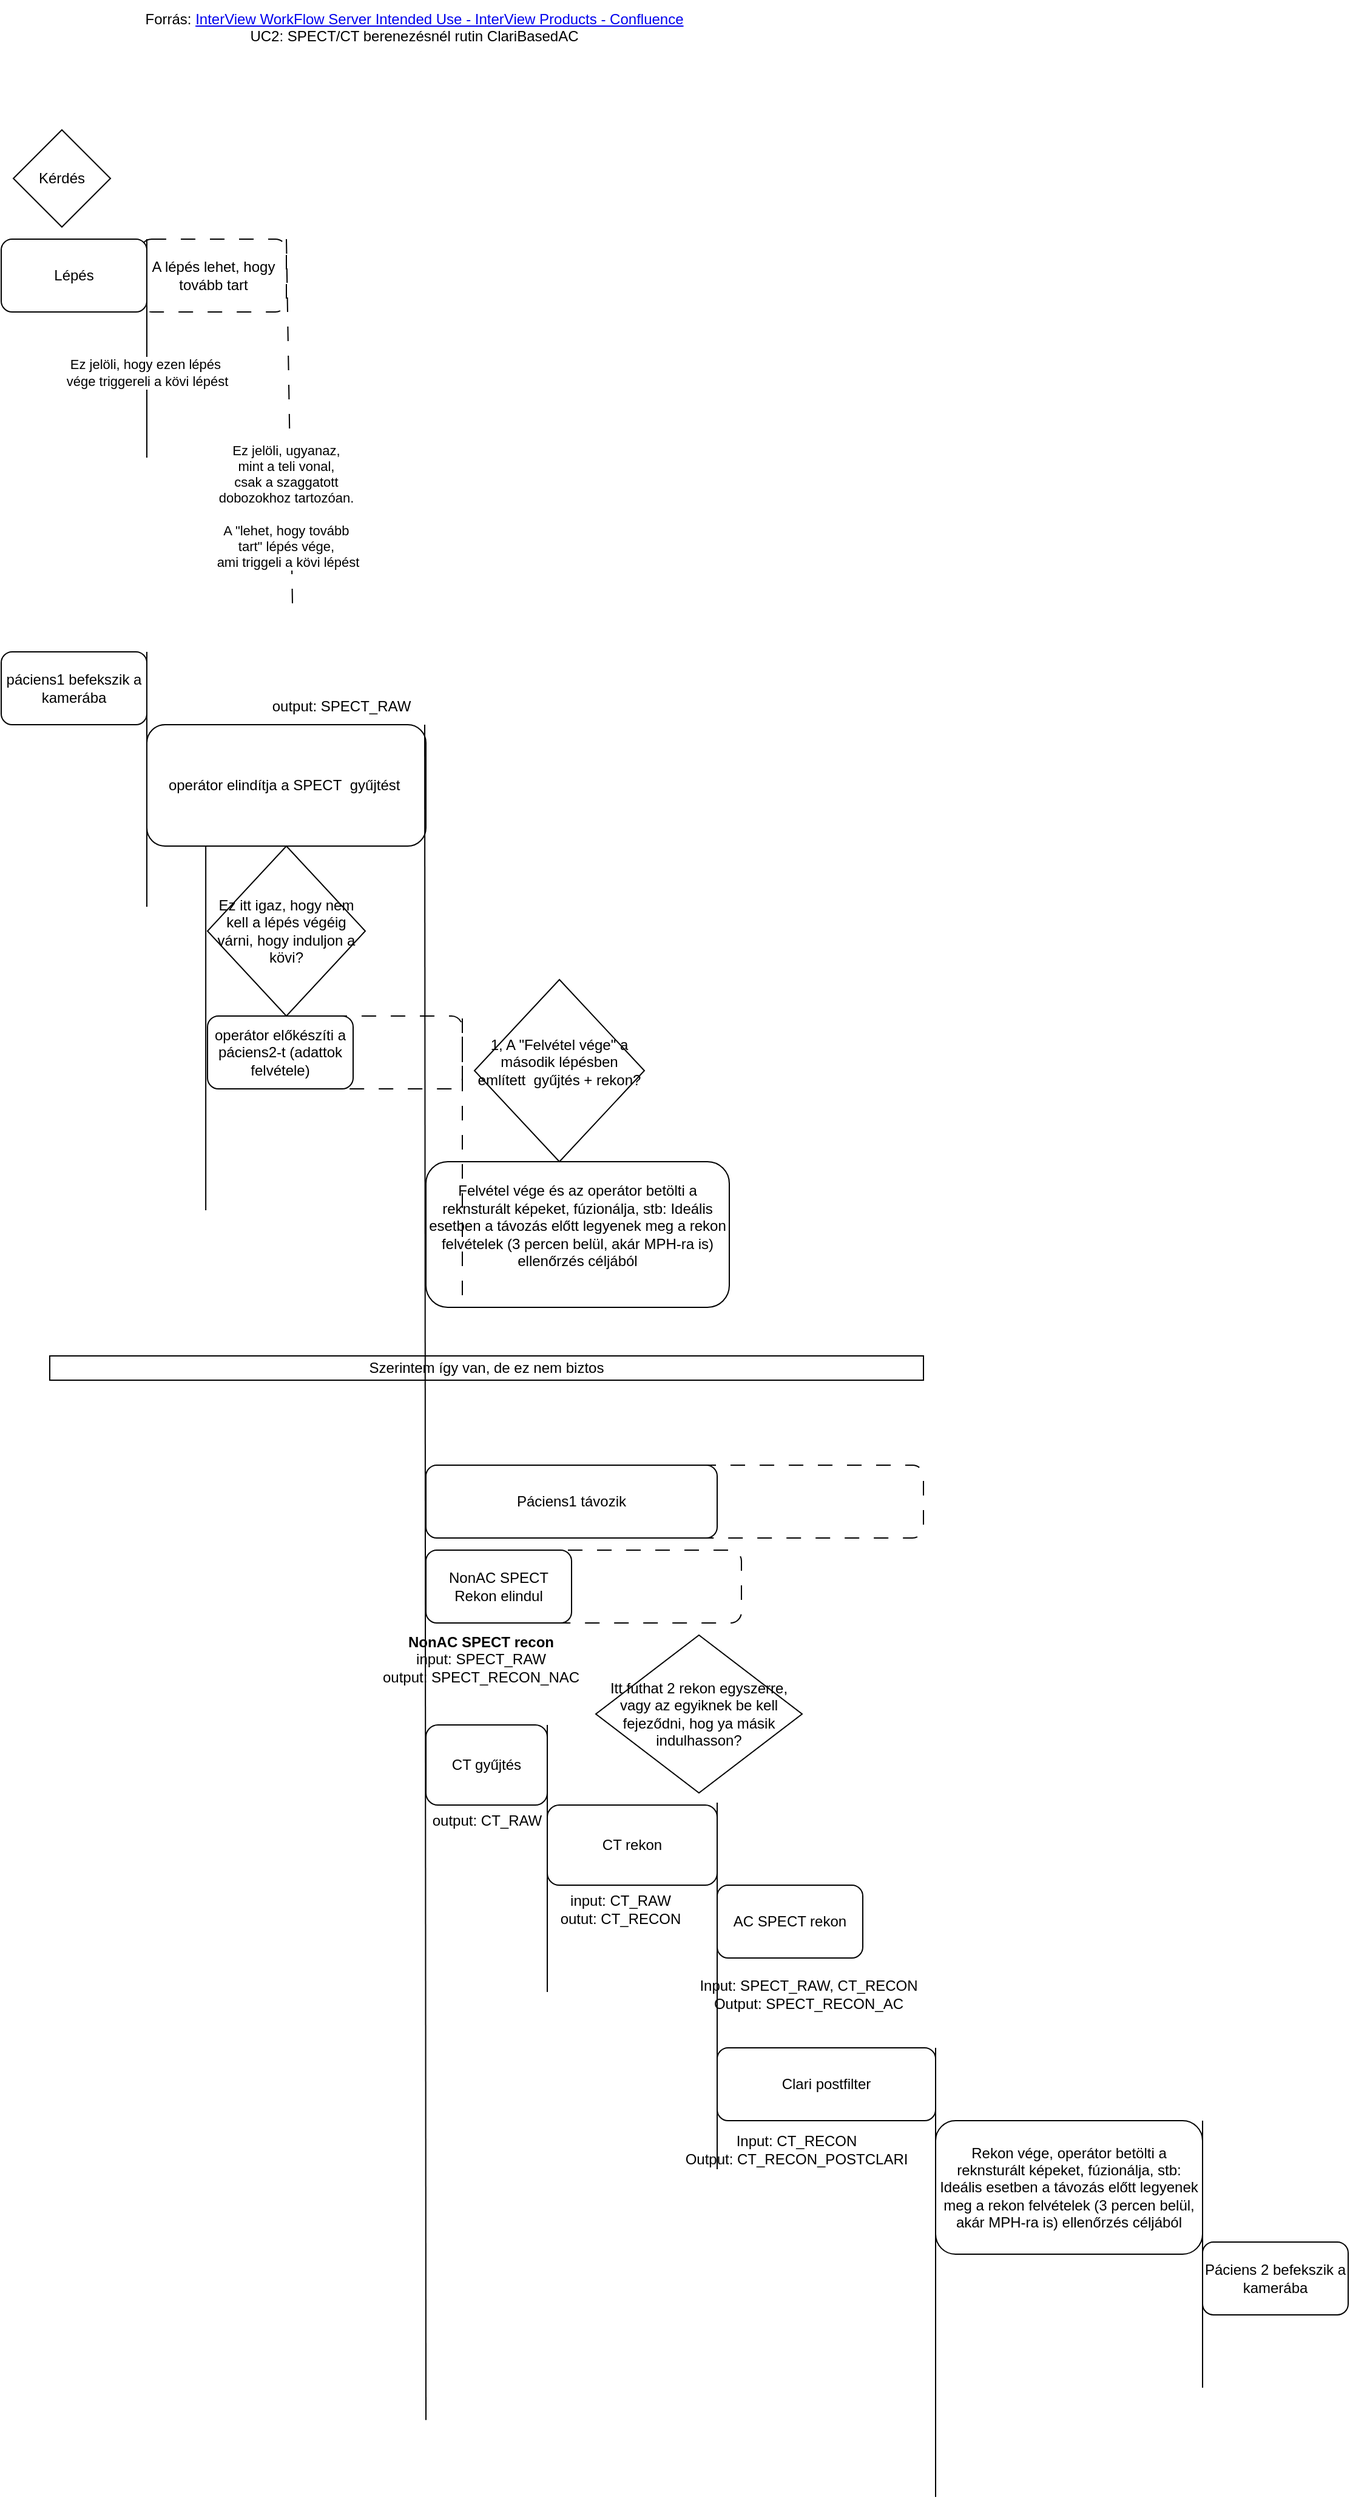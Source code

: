 <mxfile version="24.5.3" type="device">
  <diagram id="C5RBs43oDa-KdzZeNtuy" name="Page-1">
    <mxGraphModel dx="1323" dy="928" grid="1" gridSize="10" guides="1" tooltips="1" connect="1" arrows="1" fold="1" page="1" pageScale="1" pageWidth="827" pageHeight="1169" math="0" shadow="0">
      <root>
        <mxCell id="WIyWlLk6GJQsqaUBKTNV-0" />
        <mxCell id="WIyWlLk6GJQsqaUBKTNV-1" parent="WIyWlLk6GJQsqaUBKTNV-0" />
        <mxCell id="XMgvpOPmqxMs5PxxD4ly-7" value="Forrás:&amp;nbsp;&lt;a href=&quot;https://confluence.mediso.com/pages/viewpage.action?pageId=334987753&quot;&gt;InterView WorkFlow Server Intended Use - InterView Products - Confluence&lt;/a&gt;&lt;div&gt;&lt;div&gt;UC2: SPECT/CT berenezésnél rutin ClariBasedAC&lt;/div&gt;&lt;div&gt;&lt;br&gt;&lt;/div&gt;&lt;/div&gt;" style="text;html=1;align=center;verticalAlign=middle;resizable=0;points=[];autosize=1;strokeColor=none;fillColor=none;" vertex="1" parent="WIyWlLk6GJQsqaUBKTNV-1">
          <mxGeometry x="125" y="3" width="470" height="60" as="geometry" />
        </mxCell>
        <mxCell id="XMgvpOPmqxMs5PxxD4ly-8" value="" style="rounded=1;whiteSpace=wrap;html=1;dashed=1;dashPattern=12 12;" vertex="1" parent="WIyWlLk6GJQsqaUBKTNV-1">
          <mxGeometry x="260" y="840" width="140" height="60" as="geometry" />
        </mxCell>
        <mxCell id="XMgvpOPmqxMs5PxxD4ly-9" value="páciens1 befekszik a kamerába" style="rounded=1;whiteSpace=wrap;html=1;" vertex="1" parent="WIyWlLk6GJQsqaUBKTNV-1">
          <mxGeometry x="20" y="540" width="120" height="60" as="geometry" />
        </mxCell>
        <mxCell id="XMgvpOPmqxMs5PxxD4ly-10" value="" style="endArrow=none;html=1;rounded=0;entryX=1;entryY=0;entryDx=0;entryDy=0;" edge="1" parent="WIyWlLk6GJQsqaUBKTNV-1" target="XMgvpOPmqxMs5PxxD4ly-9">
          <mxGeometry width="50" height="50" relative="1" as="geometry">
            <mxPoint x="140" y="750" as="sourcePoint" />
            <mxPoint x="410" y="710" as="targetPoint" />
          </mxGeometry>
        </mxCell>
        <mxCell id="XMgvpOPmqxMs5PxxD4ly-11" value="&lt;div&gt;operátor elindítja a&amp;nbsp;SPECT&amp;nbsp; gyűjtést&amp;nbsp;&lt;/div&gt;" style="rounded=1;whiteSpace=wrap;html=1;" vertex="1" parent="WIyWlLk6GJQsqaUBKTNV-1">
          <mxGeometry x="140" y="600" width="230" height="100" as="geometry" />
        </mxCell>
        <mxCell id="XMgvpOPmqxMs5PxxD4ly-12" value="&lt;div&gt;operátor előkészíti a páciens2-t (adattok felvétele)&lt;/div&gt;" style="rounded=1;whiteSpace=wrap;html=1;" vertex="1" parent="WIyWlLk6GJQsqaUBKTNV-1">
          <mxGeometry x="190" y="840" width="120" height="60" as="geometry" />
        </mxCell>
        <mxCell id="XMgvpOPmqxMs5PxxD4ly-13" value="Ez itt igaz, hogy nem kell a lépés végéig várni, hogy induljon a kövi?" style="rhombus;whiteSpace=wrap;html=1;" vertex="1" parent="WIyWlLk6GJQsqaUBKTNV-1">
          <mxGeometry x="190" y="700" width="130" height="140" as="geometry" />
        </mxCell>
        <mxCell id="XMgvpOPmqxMs5PxxD4ly-14" value="&lt;div&gt;Felvétel vége és az operátor betölti a reknsturált képeket, fúzionálja, stb: Ideális esetben a távozás előtt legyenek meg a rekon felvételek (3 percen belül, akár MPH-ra is) ellenőrzés céljából&lt;/div&gt;&lt;div&gt;&lt;br&gt;&lt;/div&gt;" style="rounded=1;whiteSpace=wrap;html=1;" vertex="1" parent="WIyWlLk6GJQsqaUBKTNV-1">
          <mxGeometry x="370" y="960" width="250" height="120" as="geometry" />
        </mxCell>
        <mxCell id="XMgvpOPmqxMs5PxxD4ly-15" value="" style="endArrow=none;html=1;rounded=0;entryX=1;entryY=0;entryDx=0;entryDy=0;dashed=1;dashPattern=12 12;" edge="1" parent="WIyWlLk6GJQsqaUBKTNV-1">
          <mxGeometry width="50" height="50" relative="1" as="geometry">
            <mxPoint x="400" y="1070" as="sourcePoint" />
            <mxPoint x="400" y="840" as="targetPoint" />
          </mxGeometry>
        </mxCell>
        <mxCell id="XMgvpOPmqxMs5PxxD4ly-16" value="1, A &quot;Felvétel vége&quot; a második lépésben említett&amp;nbsp; gyűjtés + rekon?&lt;div&gt;&lt;br&gt;&lt;/div&gt;" style="rhombus;whiteSpace=wrap;html=1;" vertex="1" parent="WIyWlLk6GJQsqaUBKTNV-1">
          <mxGeometry x="410" y="810" width="140" height="150" as="geometry" />
        </mxCell>
        <mxCell id="XMgvpOPmqxMs5PxxD4ly-17" value="" style="endArrow=none;html=1;rounded=0;" edge="1" parent="WIyWlLk6GJQsqaUBKTNV-1">
          <mxGeometry width="50" height="50" relative="1" as="geometry">
            <mxPoint x="188.57" y="1000" as="sourcePoint" />
            <mxPoint x="188.57" y="700" as="targetPoint" />
          </mxGeometry>
        </mxCell>
        <mxCell id="XMgvpOPmqxMs5PxxD4ly-18" value="A lépés lehet, hogy tovább tart" style="rounded=1;whiteSpace=wrap;html=1;dashed=1;dashPattern=12 12;" vertex="1" parent="WIyWlLk6GJQsqaUBKTNV-1">
          <mxGeometry x="135" y="200" width="120" height="60" as="geometry" />
        </mxCell>
        <mxCell id="XMgvpOPmqxMs5PxxD4ly-19" value="Kérdés" style="rhombus;whiteSpace=wrap;html=1;" vertex="1" parent="WIyWlLk6GJQsqaUBKTNV-1">
          <mxGeometry x="30" y="110" width="80" height="80" as="geometry" />
        </mxCell>
        <mxCell id="XMgvpOPmqxMs5PxxD4ly-20" value="Lépés" style="rounded=1;whiteSpace=wrap;html=1;" vertex="1" parent="WIyWlLk6GJQsqaUBKTNV-1">
          <mxGeometry x="20" y="200" width="120" height="60" as="geometry" />
        </mxCell>
        <mxCell id="XMgvpOPmqxMs5PxxD4ly-21" value="" style="endArrow=none;html=1;rounded=0;entryX=1;entryY=0;entryDx=0;entryDy=0;" edge="1" parent="WIyWlLk6GJQsqaUBKTNV-1" target="XMgvpOPmqxMs5PxxD4ly-20">
          <mxGeometry width="50" height="50" relative="1" as="geometry">
            <mxPoint x="140" y="380" as="sourcePoint" />
            <mxPoint x="140" y="310" as="targetPoint" />
          </mxGeometry>
        </mxCell>
        <mxCell id="XMgvpOPmqxMs5PxxD4ly-22" value="Ez jelöli, hogy ezen lépés&amp;nbsp;&lt;div&gt;vége triggereli a kövi lépést&lt;/div&gt;" style="edgeLabel;html=1;align=center;verticalAlign=middle;resizable=0;points=[];" vertex="1" connectable="0" parent="XMgvpOPmqxMs5PxxD4ly-21">
          <mxGeometry y="-3" relative="1" as="geometry">
            <mxPoint x="-3" y="20" as="offset" />
          </mxGeometry>
        </mxCell>
        <mxCell id="XMgvpOPmqxMs5PxxD4ly-23" value="" style="endArrow=none;html=1;rounded=0;dashed=1;dashPattern=12 12;" edge="1" parent="WIyWlLk6GJQsqaUBKTNV-1">
          <mxGeometry width="50" height="50" relative="1" as="geometry">
            <mxPoint x="260" y="500" as="sourcePoint" />
            <mxPoint x="255" y="200" as="targetPoint" />
          </mxGeometry>
        </mxCell>
        <mxCell id="XMgvpOPmqxMs5PxxD4ly-24" value="Ez jelöli, ugyanaz,&amp;nbsp;&lt;div&gt;mint a teli vonal,&amp;nbsp;&lt;div&gt;csak a szaggatott&amp;nbsp;&lt;/div&gt;&lt;div&gt;dobozokhoz tartozóan.&amp;nbsp;&lt;/div&gt;&lt;div&gt;&lt;br&gt;&lt;/div&gt;&lt;div&gt;A &quot;lehet, hogy tovább&amp;nbsp;&lt;/div&gt;&lt;div&gt;tart&quot; lépés vége,&amp;nbsp;&lt;/div&gt;&lt;div&gt;ami triggeli a kövi lépést&lt;/div&gt;&lt;/div&gt;" style="edgeLabel;html=1;align=center;verticalAlign=middle;resizable=0;points=[];" vertex="1" connectable="0" parent="XMgvpOPmqxMs5PxxD4ly-23">
          <mxGeometry y="-3" relative="1" as="geometry">
            <mxPoint x="-5" y="70" as="offset" />
          </mxGeometry>
        </mxCell>
        <mxCell id="XMgvpOPmqxMs5PxxD4ly-25" value="" style="rounded=1;whiteSpace=wrap;html=1;dashed=1;dashPattern=12 12;" vertex="1" parent="WIyWlLk6GJQsqaUBKTNV-1">
          <mxGeometry x="430" y="1280" width="200" height="60" as="geometry" />
        </mxCell>
        <mxCell id="XMgvpOPmqxMs5PxxD4ly-26" value="" style="rounded=1;whiteSpace=wrap;html=1;dashed=1;dashPattern=12 12;" vertex="1" parent="WIyWlLk6GJQsqaUBKTNV-1">
          <mxGeometry x="420" y="1210" width="360" height="60" as="geometry" />
        </mxCell>
        <mxCell id="XMgvpOPmqxMs5PxxD4ly-27" value="Szerintem így van, de ez nem biztos" style="rounded=0;whiteSpace=wrap;html=1;" vertex="1" parent="WIyWlLk6GJQsqaUBKTNV-1">
          <mxGeometry x="60" y="1120" width="720" height="20" as="geometry" />
        </mxCell>
        <mxCell id="XMgvpOPmqxMs5PxxD4ly-29" value="Páciens1 távozik" style="rounded=1;whiteSpace=wrap;html=1;" vertex="1" parent="WIyWlLk6GJQsqaUBKTNV-1">
          <mxGeometry x="370" y="1210" width="240" height="60" as="geometry" />
        </mxCell>
        <mxCell id="XMgvpOPmqxMs5PxxD4ly-31" value="NonAC SPECT Rekon elindul" style="rounded=1;whiteSpace=wrap;html=1;" vertex="1" parent="WIyWlLk6GJQsqaUBKTNV-1">
          <mxGeometry x="370" y="1280" width="120" height="60" as="geometry" />
        </mxCell>
        <mxCell id="XMgvpOPmqxMs5PxxD4ly-32" value="" style="endArrow=none;html=1;rounded=0;entryX=1;entryY=0;entryDx=0;entryDy=0;" edge="1" parent="WIyWlLk6GJQsqaUBKTNV-1">
          <mxGeometry width="50" height="50" relative="1" as="geometry">
            <mxPoint x="790" y="2060" as="sourcePoint" />
            <mxPoint x="790" y="1690" as="targetPoint" />
          </mxGeometry>
        </mxCell>
        <mxCell id="XMgvpOPmqxMs5PxxD4ly-33" value="Rekon vége, operátor betölti a reknsturált képeket, fúzionálja, stb: Ideális esetben a távozás előtt legyenek meg a rekon felvételek (3 percen belül, akár MPH-ra is) ellenőrzés céljából" style="rounded=1;whiteSpace=wrap;html=1;" vertex="1" parent="WIyWlLk6GJQsqaUBKTNV-1">
          <mxGeometry x="790" y="1750" width="220" height="110" as="geometry" />
        </mxCell>
        <mxCell id="XMgvpOPmqxMs5PxxD4ly-34" value="" style="endArrow=none;html=1;rounded=0;entryX=1;entryY=0;entryDx=0;entryDy=0;" edge="1" parent="WIyWlLk6GJQsqaUBKTNV-1">
          <mxGeometry width="50" height="50" relative="1" as="geometry">
            <mxPoint x="1010" y="1970" as="sourcePoint" />
            <mxPoint x="1010" y="1750" as="targetPoint" />
          </mxGeometry>
        </mxCell>
        <mxCell id="XMgvpOPmqxMs5PxxD4ly-35" value="&lt;div&gt;Páciens 2 befekszik a kamerába&lt;/div&gt;" style="rounded=1;whiteSpace=wrap;html=1;" vertex="1" parent="WIyWlLk6GJQsqaUBKTNV-1">
          <mxGeometry x="1010" y="1850" width="120" height="60" as="geometry" />
        </mxCell>
        <mxCell id="XMgvpOPmqxMs5PxxD4ly-36" value="output: SPECT_RAW" style="text;html=1;align=center;verticalAlign=middle;resizable=0;points=[];autosize=1;strokeColor=none;fillColor=none;" vertex="1" parent="WIyWlLk6GJQsqaUBKTNV-1">
          <mxGeometry x="230" y="570" width="140" height="30" as="geometry" />
        </mxCell>
        <mxCell id="XMgvpOPmqxMs5PxxD4ly-37" value="&lt;b&gt;NonAC SPECT recon&lt;/b&gt;&lt;div&gt;&lt;div&gt;input: SPECT_RAW&lt;/div&gt;&lt;div&gt;output: SPECT_RECON_NAC&lt;/div&gt;&lt;/div&gt;" style="text;html=1;align=center;verticalAlign=middle;resizable=0;points=[];autosize=1;strokeColor=none;fillColor=none;" vertex="1" parent="WIyWlLk6GJQsqaUBKTNV-1">
          <mxGeometry x="320" y="1340" width="190" height="60" as="geometry" />
        </mxCell>
        <mxCell id="XMgvpOPmqxMs5PxxD4ly-38" value="CT gyűjtés" style="rounded=1;whiteSpace=wrap;html=1;" vertex="1" parent="WIyWlLk6GJQsqaUBKTNV-1">
          <mxGeometry x="370" y="1424" width="100" height="66" as="geometry" />
        </mxCell>
        <mxCell id="XMgvpOPmqxMs5PxxD4ly-39" value="&lt;div&gt;output: CT_RAW&lt;/div&gt;" style="text;html=1;align=center;verticalAlign=middle;resizable=0;points=[];autosize=1;strokeColor=none;fillColor=none;" vertex="1" parent="WIyWlLk6GJQsqaUBKTNV-1">
          <mxGeometry x="365" y="1488" width="110" height="30" as="geometry" />
        </mxCell>
        <mxCell id="XMgvpOPmqxMs5PxxD4ly-40" value="" style="endArrow=none;html=1;rounded=0;entryX=1;entryY=0;entryDx=0;entryDy=0;" edge="1" parent="WIyWlLk6GJQsqaUBKTNV-1">
          <mxGeometry width="50" height="50" relative="1" as="geometry">
            <mxPoint x="470" y="1644" as="sourcePoint" />
            <mxPoint x="470" y="1424" as="targetPoint" />
          </mxGeometry>
        </mxCell>
        <mxCell id="XMgvpOPmqxMs5PxxD4ly-41" value="CT rekon" style="rounded=1;whiteSpace=wrap;html=1;" vertex="1" parent="WIyWlLk6GJQsqaUBKTNV-1">
          <mxGeometry x="470" y="1490" width="140" height="66" as="geometry" />
        </mxCell>
        <mxCell id="XMgvpOPmqxMs5PxxD4ly-42" value="&lt;div&gt;input: CT_RAW&lt;/div&gt;&lt;div&gt;outut: CT_RECON&lt;/div&gt;" style="text;html=1;align=center;verticalAlign=middle;resizable=0;points=[];autosize=1;strokeColor=none;fillColor=none;" vertex="1" parent="WIyWlLk6GJQsqaUBKTNV-1">
          <mxGeometry x="470" y="1556" width="120" height="40" as="geometry" />
        </mxCell>
        <mxCell id="XMgvpOPmqxMs5PxxD4ly-43" value="" style="endArrow=none;html=1;rounded=0;entryX=1;entryY=0;entryDx=0;entryDy=0;" edge="1" parent="WIyWlLk6GJQsqaUBKTNV-1">
          <mxGeometry width="50" height="50" relative="1" as="geometry">
            <mxPoint x="610" y="1790" as="sourcePoint" />
            <mxPoint x="610" y="1488" as="targetPoint" />
          </mxGeometry>
        </mxCell>
        <mxCell id="XMgvpOPmqxMs5PxxD4ly-44" value="&lt;div&gt;Clari postfilter&lt;/div&gt;" style="rounded=1;whiteSpace=wrap;html=1;" vertex="1" parent="WIyWlLk6GJQsqaUBKTNV-1">
          <mxGeometry x="610" y="1690" width="180" height="60" as="geometry" />
        </mxCell>
        <mxCell id="XMgvpOPmqxMs5PxxD4ly-45" value="&lt;div&gt;Input: CT_RECON&lt;/div&gt;&lt;div&gt;Output: CT_RECON_POSTCLARI&lt;/div&gt;" style="text;html=1;align=center;verticalAlign=middle;resizable=0;points=[];autosize=1;strokeColor=none;fillColor=none;" vertex="1" parent="WIyWlLk6GJQsqaUBKTNV-1">
          <mxGeometry x="570" y="1754" width="210" height="40" as="geometry" />
        </mxCell>
        <mxCell id="XMgvpOPmqxMs5PxxD4ly-46" value="AC SPECT rekon" style="rounded=1;whiteSpace=wrap;html=1;" vertex="1" parent="WIyWlLk6GJQsqaUBKTNV-1">
          <mxGeometry x="610" y="1556" width="120" height="60" as="geometry" />
        </mxCell>
        <mxCell id="XMgvpOPmqxMs5PxxD4ly-47" value="&lt;div&gt;Input: SPECT_RAW, CT_RECON&lt;/div&gt;&lt;div&gt;Output: SPECT_RECON_AC&lt;/div&gt;" style="text;html=1;align=center;verticalAlign=middle;resizable=0;points=[];autosize=1;strokeColor=none;fillColor=none;" vertex="1" parent="WIyWlLk6GJQsqaUBKTNV-1">
          <mxGeometry x="585" y="1626" width="200" height="40" as="geometry" />
        </mxCell>
        <mxCell id="XMgvpOPmqxMs5PxxD4ly-48" value="Itt futhat 2 rekon egyszerre, vagy az egyiknek be kell fejeződni, hog ya másik indulhasson?" style="rhombus;whiteSpace=wrap;html=1;" vertex="1" parent="WIyWlLk6GJQsqaUBKTNV-1">
          <mxGeometry x="510" y="1350" width="170" height="130" as="geometry" />
        </mxCell>
        <mxCell id="XMgvpOPmqxMs5PxxD4ly-49" value="" style="endArrow=none;html=1;rounded=0;entryX=1;entryY=0;entryDx=0;entryDy=0;" edge="1" parent="WIyWlLk6GJQsqaUBKTNV-1">
          <mxGeometry width="50" height="50" relative="1" as="geometry">
            <mxPoint x="370" y="1996.667" as="sourcePoint" />
            <mxPoint x="369" y="600" as="targetPoint" />
          </mxGeometry>
        </mxCell>
      </root>
    </mxGraphModel>
  </diagram>
</mxfile>
